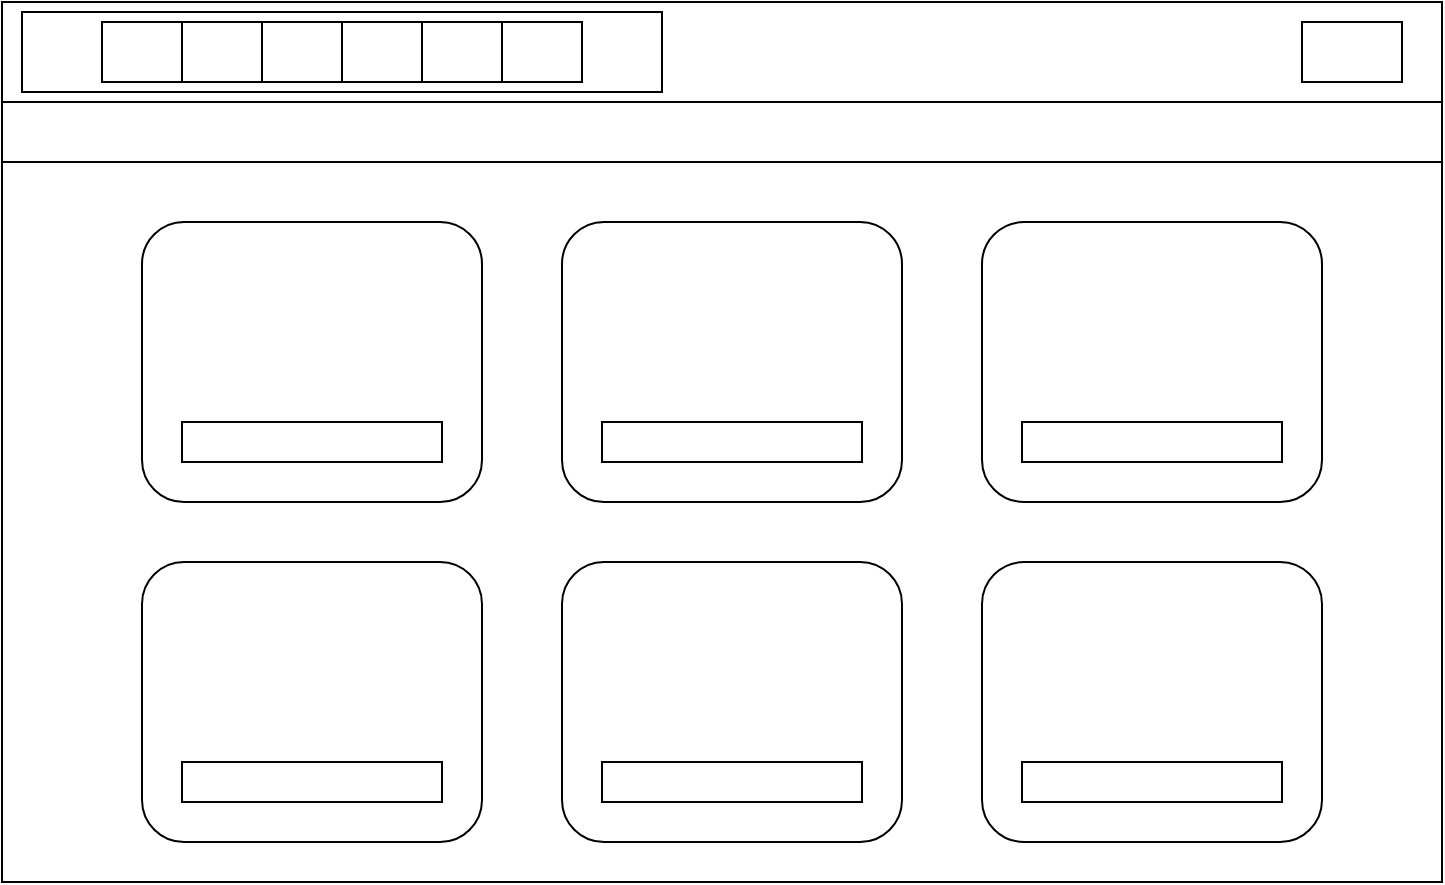 <mxfile version="14.5.10" type="device"><diagram id="aDlXU4SLyHAZsZdy_-Ih" name="Page-1"><mxGraphModel dx="782" dy="475" grid="1" gridSize="10" guides="1" tooltips="1" connect="1" arrows="1" fold="1" page="1" pageScale="1" pageWidth="850" pageHeight="1100" math="0" shadow="0"><root><mxCell id="0"/><mxCell id="1" parent="0"/><mxCell id="3x2p4JfeWuCtZApDFDYE-1" value="" style="rounded=0;whiteSpace=wrap;html=1;" parent="1" vertex="1"><mxGeometry x="40" y="40" width="720" height="440" as="geometry"/></mxCell><mxCell id="OD-S1IhiXrCWsiduexu_-1" value="" style="rounded=0;whiteSpace=wrap;html=1;" vertex="1" parent="1"><mxGeometry x="40" y="40" width="720" height="50" as="geometry"/></mxCell><mxCell id="OD-S1IhiXrCWsiduexu_-2" value="" style="rounded=0;whiteSpace=wrap;html=1;" vertex="1" parent="1"><mxGeometry x="40" y="90" width="720" height="30" as="geometry"/></mxCell><mxCell id="OD-S1IhiXrCWsiduexu_-4" value="" style="rounded=1;whiteSpace=wrap;html=1;" vertex="1" parent="1"><mxGeometry x="110" y="150" width="170" height="140" as="geometry"/></mxCell><mxCell id="OD-S1IhiXrCWsiduexu_-5" value="" style="rounded=1;whiteSpace=wrap;html=1;" vertex="1" parent="1"><mxGeometry x="530" y="150" width="170" height="140" as="geometry"/></mxCell><mxCell id="OD-S1IhiXrCWsiduexu_-6" value="" style="rounded=1;whiteSpace=wrap;html=1;" vertex="1" parent="1"><mxGeometry x="320" y="150" width="170" height="140" as="geometry"/></mxCell><mxCell id="OD-S1IhiXrCWsiduexu_-7" value="" style="rounded=1;whiteSpace=wrap;html=1;" vertex="1" parent="1"><mxGeometry x="530" y="320" width="170" height="140" as="geometry"/></mxCell><mxCell id="OD-S1IhiXrCWsiduexu_-8" value="" style="rounded=1;whiteSpace=wrap;html=1;" vertex="1" parent="1"><mxGeometry x="320" y="320" width="170" height="140" as="geometry"/></mxCell><mxCell id="OD-S1IhiXrCWsiduexu_-9" value="" style="rounded=1;whiteSpace=wrap;html=1;" vertex="1" parent="1"><mxGeometry x="110" y="320" width="170" height="140" as="geometry"/></mxCell><mxCell id="OD-S1IhiXrCWsiduexu_-10" value="" style="rounded=0;whiteSpace=wrap;html=1;" vertex="1" parent="1"><mxGeometry x="130" y="250" width="130" height="20" as="geometry"/></mxCell><mxCell id="OD-S1IhiXrCWsiduexu_-11" value="" style="rounded=0;whiteSpace=wrap;html=1;" vertex="1" parent="1"><mxGeometry x="550" y="420" width="130" height="20" as="geometry"/></mxCell><mxCell id="OD-S1IhiXrCWsiduexu_-12" value="" style="rounded=0;whiteSpace=wrap;html=1;" vertex="1" parent="1"><mxGeometry x="340" y="420" width="130" height="20" as="geometry"/></mxCell><mxCell id="OD-S1IhiXrCWsiduexu_-13" value="" style="rounded=0;whiteSpace=wrap;html=1;" vertex="1" parent="1"><mxGeometry x="550" y="250" width="130" height="20" as="geometry"/></mxCell><mxCell id="OD-S1IhiXrCWsiduexu_-14" value="" style="rounded=0;whiteSpace=wrap;html=1;" vertex="1" parent="1"><mxGeometry x="340" y="250" width="130" height="20" as="geometry"/></mxCell><mxCell id="OD-S1IhiXrCWsiduexu_-15" value="" style="rounded=0;whiteSpace=wrap;html=1;" vertex="1" parent="1"><mxGeometry x="130" y="420" width="130" height="20" as="geometry"/></mxCell><mxCell id="OD-S1IhiXrCWsiduexu_-16" value="" style="rounded=0;whiteSpace=wrap;html=1;" vertex="1" parent="1"><mxGeometry x="690" y="50" width="50" height="30" as="geometry"/></mxCell><mxCell id="OD-S1IhiXrCWsiduexu_-30" value="" style="rounded=0;whiteSpace=wrap;html=1;" vertex="1" parent="1"><mxGeometry x="50" y="45" width="320" height="40" as="geometry"/></mxCell><mxCell id="OD-S1IhiXrCWsiduexu_-31" value="" style="rounded=0;whiteSpace=wrap;html=1;gradientColor=none;" vertex="1" parent="1"><mxGeometry x="90" y="50" width="40" height="30" as="geometry"/></mxCell><mxCell id="OD-S1IhiXrCWsiduexu_-32" value="" style="rounded=0;whiteSpace=wrap;html=1;gradientColor=none;" vertex="1" parent="1"><mxGeometry x="130" y="50" width="40" height="30" as="geometry"/></mxCell><mxCell id="OD-S1IhiXrCWsiduexu_-33" value="" style="rounded=0;whiteSpace=wrap;html=1;gradientColor=none;" vertex="1" parent="1"><mxGeometry x="170" y="50" width="40" height="30" as="geometry"/></mxCell><mxCell id="OD-S1IhiXrCWsiduexu_-34" value="" style="rounded=0;whiteSpace=wrap;html=1;gradientColor=none;" vertex="1" parent="1"><mxGeometry x="250" y="50" width="40" height="30" as="geometry"/></mxCell><mxCell id="OD-S1IhiXrCWsiduexu_-35" value="" style="rounded=0;whiteSpace=wrap;html=1;gradientColor=none;" vertex="1" parent="1"><mxGeometry x="210" y="50" width="40" height="30" as="geometry"/></mxCell><mxCell id="OD-S1IhiXrCWsiduexu_-37" value="" style="rounded=0;whiteSpace=wrap;html=1;gradientColor=none;" vertex="1" parent="1"><mxGeometry x="290" y="50" width="40" height="30" as="geometry"/></mxCell></root></mxGraphModel></diagram></mxfile>
